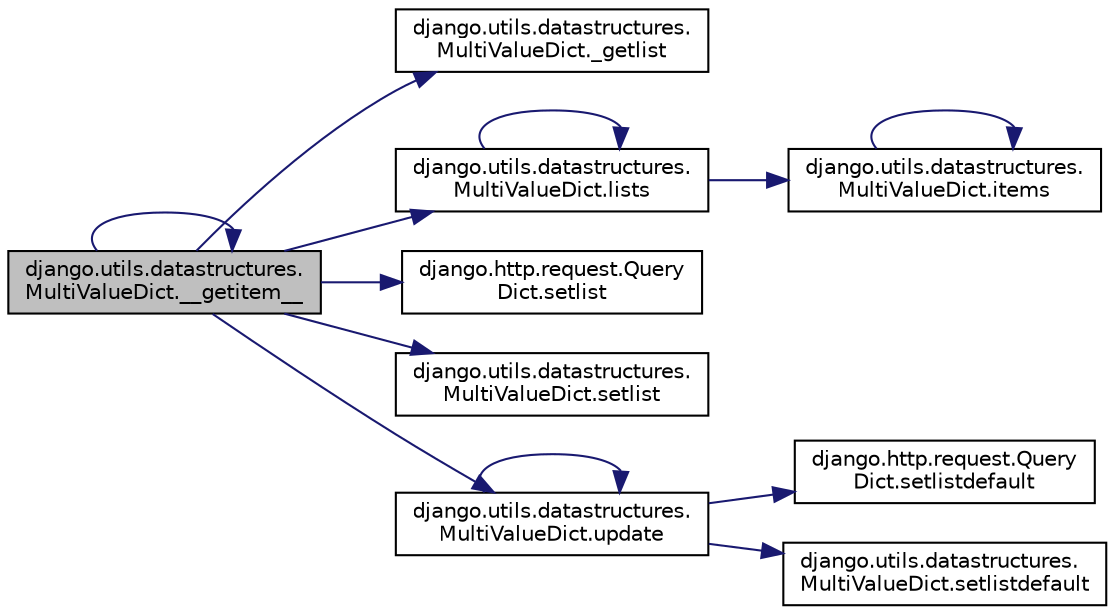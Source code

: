 digraph "django.utils.datastructures.MultiValueDict.__getitem__"
{
 // LATEX_PDF_SIZE
  edge [fontname="Helvetica",fontsize="10",labelfontname="Helvetica",labelfontsize="10"];
  node [fontname="Helvetica",fontsize="10",shape=record];
  rankdir="LR";
  Node1 [label="django.utils.datastructures.\lMultiValueDict.__getitem__",height=0.2,width=0.4,color="black", fillcolor="grey75", style="filled", fontcolor="black",tooltip=" "];
  Node1 -> Node1 [color="midnightblue",fontsize="10",style="solid",fontname="Helvetica"];
  Node1 -> Node2 [color="midnightblue",fontsize="10",style="solid",fontname="Helvetica"];
  Node2 [label="django.utils.datastructures.\lMultiValueDict._getlist",height=0.2,width=0.4,color="black", fillcolor="white", style="filled",URL="$d5/d02/classdjango_1_1utils_1_1datastructures_1_1_multi_value_dict.html#a469e742eab69bd0e4dbf31fc3b404d06",tooltip=" "];
  Node1 -> Node3 [color="midnightblue",fontsize="10",style="solid",fontname="Helvetica"];
  Node3 [label="django.utils.datastructures.\lMultiValueDict.lists",height=0.2,width=0.4,color="black", fillcolor="white", style="filled",URL="$d5/d02/classdjango_1_1utils_1_1datastructures_1_1_multi_value_dict.html#a515aa45c90a18360efc658435e528890",tooltip=" "];
  Node3 -> Node4 [color="midnightblue",fontsize="10",style="solid",fontname="Helvetica"];
  Node4 [label="django.utils.datastructures.\lMultiValueDict.items",height=0.2,width=0.4,color="black", fillcolor="white", style="filled",URL="$d5/d02/classdjango_1_1utils_1_1datastructures_1_1_multi_value_dict.html#a6e3230d429487c8249894a263e311ade",tooltip=" "];
  Node4 -> Node4 [color="midnightblue",fontsize="10",style="solid",fontname="Helvetica"];
  Node3 -> Node3 [color="midnightblue",fontsize="10",style="solid",fontname="Helvetica"];
  Node1 -> Node5 [color="midnightblue",fontsize="10",style="solid",fontname="Helvetica"];
  Node5 [label="django.http.request.Query\lDict.setlist",height=0.2,width=0.4,color="black", fillcolor="white", style="filled",URL="$d3/dd6/classdjango_1_1http_1_1request_1_1_query_dict.html#a5c1fad3447babd41ecf75022e3122fc7",tooltip=" "];
  Node1 -> Node6 [color="midnightblue",fontsize="10",style="solid",fontname="Helvetica"];
  Node6 [label="django.utils.datastructures.\lMultiValueDict.setlist",height=0.2,width=0.4,color="black", fillcolor="white", style="filled",URL="$d5/d02/classdjango_1_1utils_1_1datastructures_1_1_multi_value_dict.html#a7615c1ba11d6a8b1742187e860e39c6f",tooltip=" "];
  Node1 -> Node7 [color="midnightblue",fontsize="10",style="solid",fontname="Helvetica"];
  Node7 [label="django.utils.datastructures.\lMultiValueDict.update",height=0.2,width=0.4,color="black", fillcolor="white", style="filled",URL="$d5/d02/classdjango_1_1utils_1_1datastructures_1_1_multi_value_dict.html#a2c73ed439e581fba618178c03c627690",tooltip=" "];
  Node7 -> Node8 [color="midnightblue",fontsize="10",style="solid",fontname="Helvetica"];
  Node8 [label="django.http.request.Query\lDict.setlistdefault",height=0.2,width=0.4,color="black", fillcolor="white", style="filled",URL="$d3/dd6/classdjango_1_1http_1_1request_1_1_query_dict.html#a3ebc787ac1fa7e4b79f2d36af383b671",tooltip=" "];
  Node7 -> Node9 [color="midnightblue",fontsize="10",style="solid",fontname="Helvetica"];
  Node9 [label="django.utils.datastructures.\lMultiValueDict.setlistdefault",height=0.2,width=0.4,color="black", fillcolor="white", style="filled",URL="$d5/d02/classdjango_1_1utils_1_1datastructures_1_1_multi_value_dict.html#a28ed4e7f553c7a2cc8bd852140f6833f",tooltip=" "];
  Node7 -> Node7 [color="midnightblue",fontsize="10",style="solid",fontname="Helvetica"];
}
